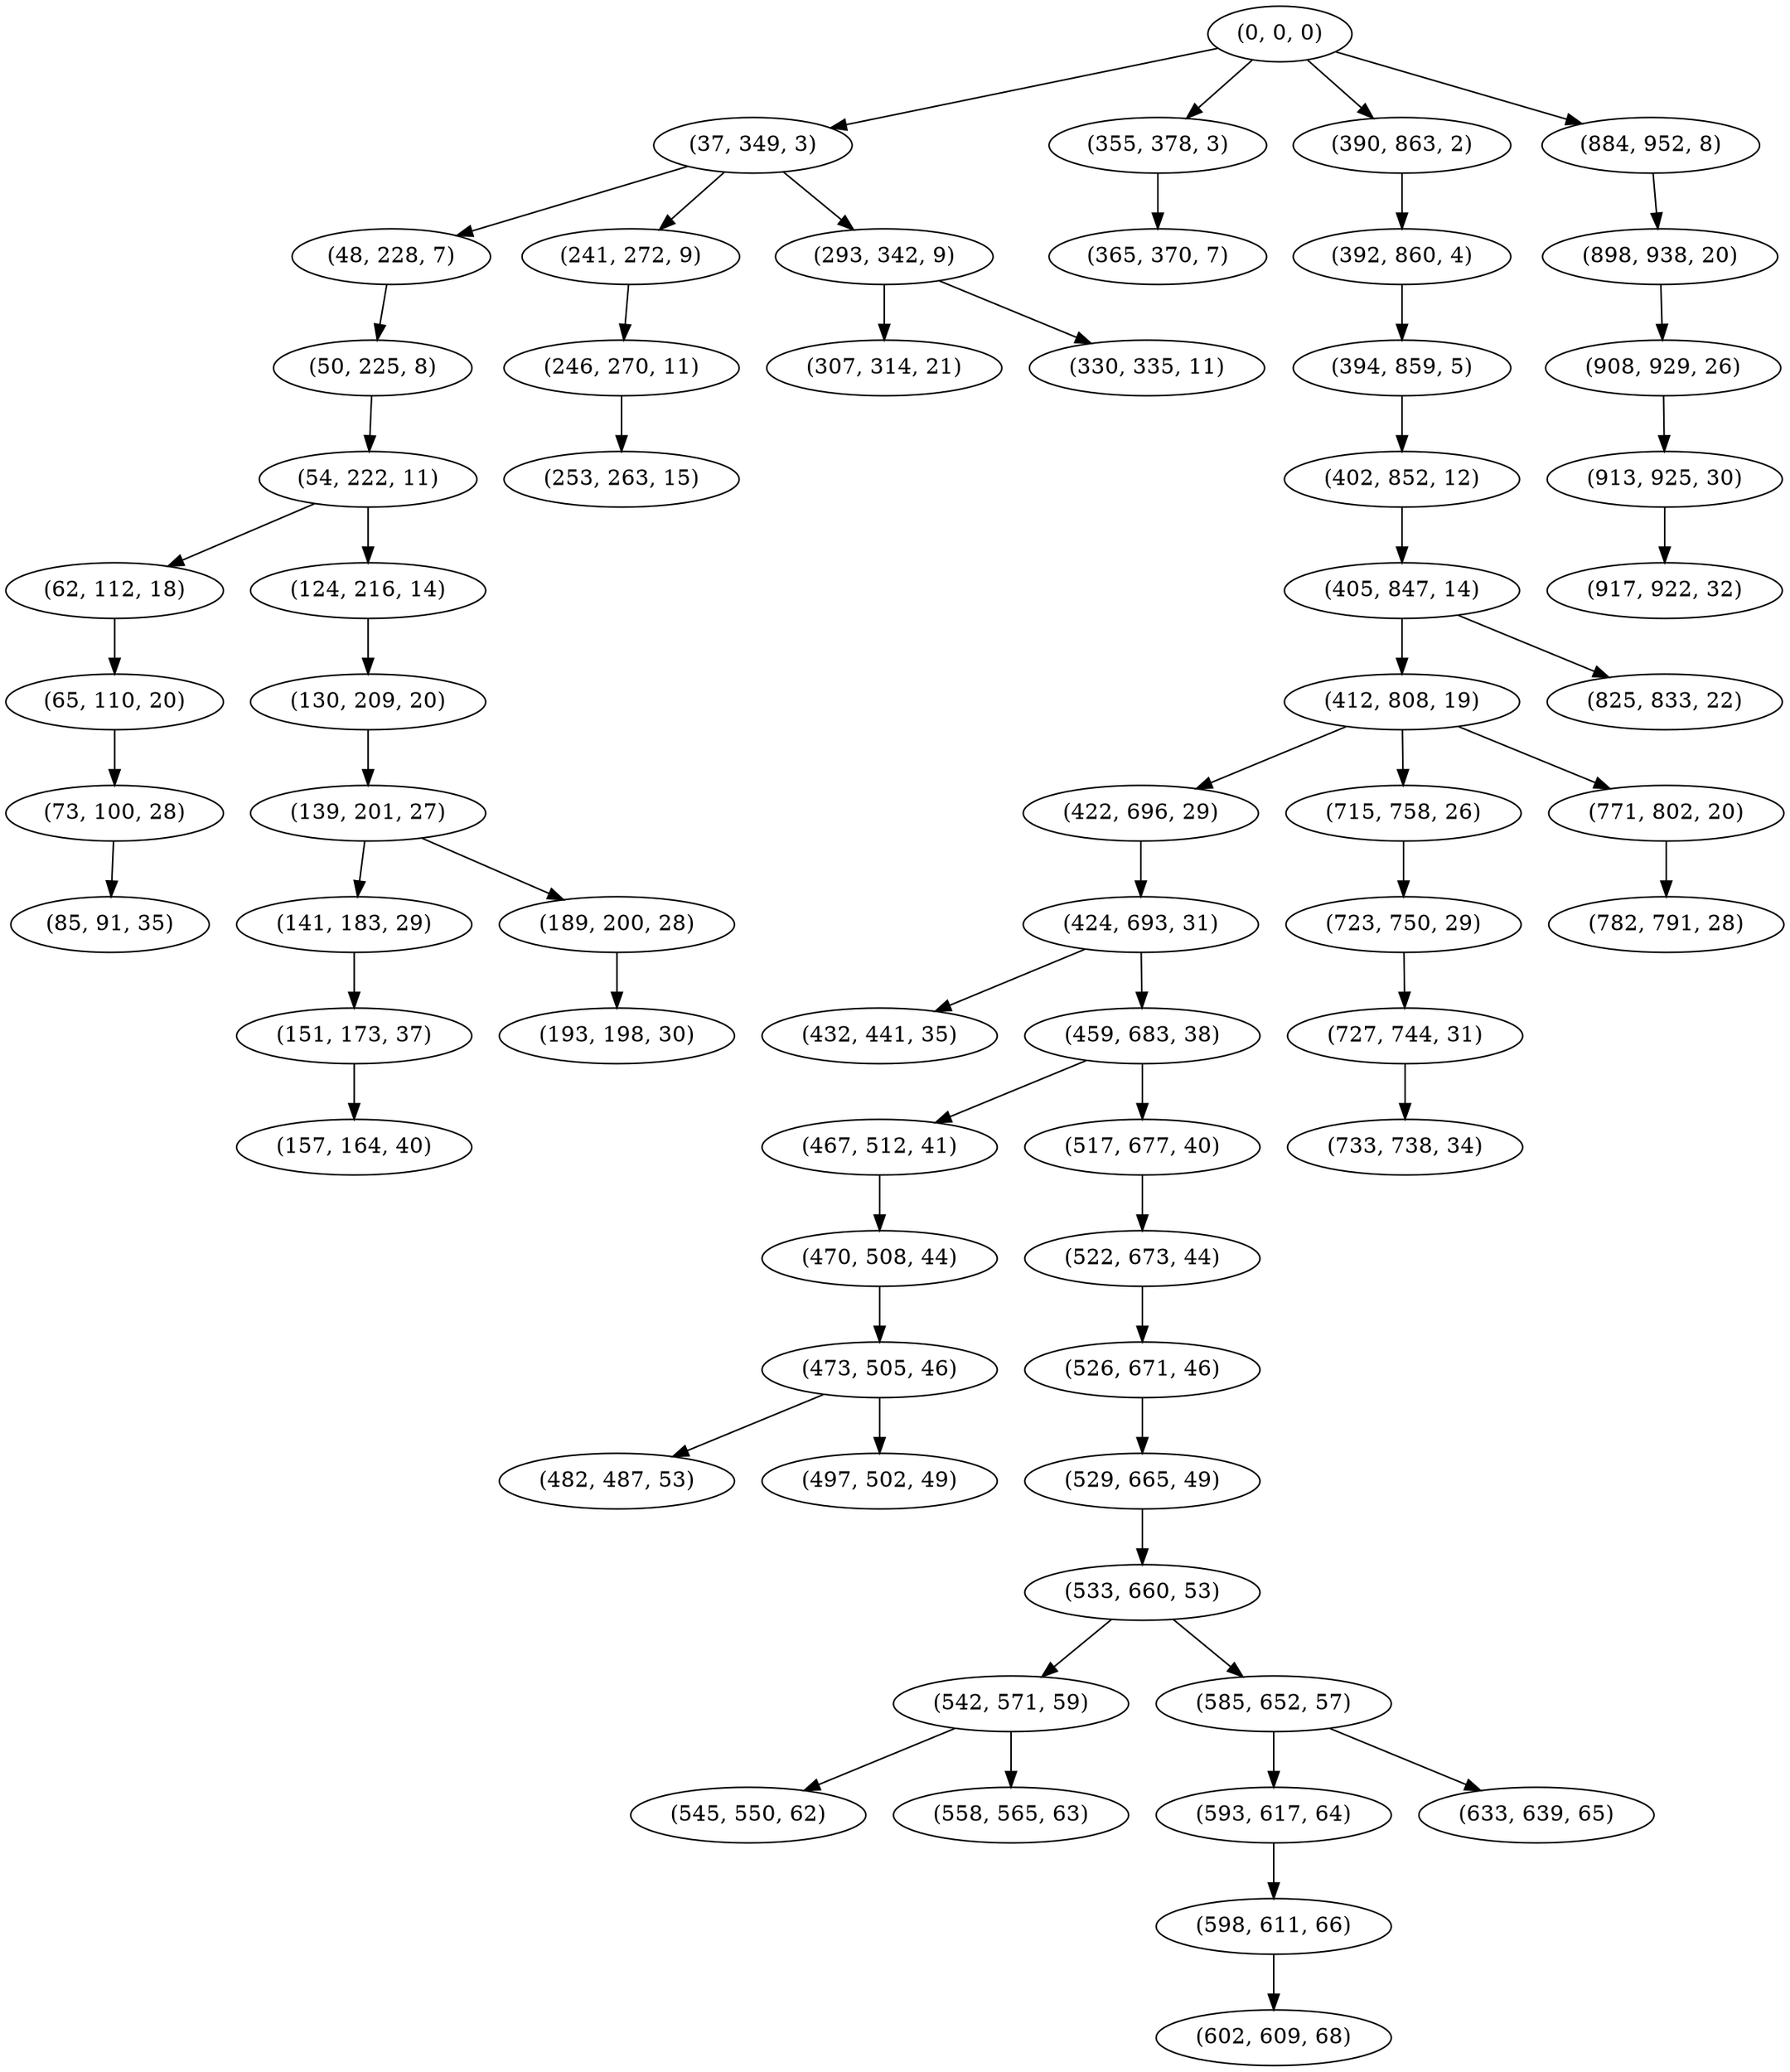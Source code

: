 digraph tree {
    "(0, 0, 0)";
    "(37, 349, 3)";
    "(48, 228, 7)";
    "(50, 225, 8)";
    "(54, 222, 11)";
    "(62, 112, 18)";
    "(65, 110, 20)";
    "(73, 100, 28)";
    "(85, 91, 35)";
    "(124, 216, 14)";
    "(130, 209, 20)";
    "(139, 201, 27)";
    "(141, 183, 29)";
    "(151, 173, 37)";
    "(157, 164, 40)";
    "(189, 200, 28)";
    "(193, 198, 30)";
    "(241, 272, 9)";
    "(246, 270, 11)";
    "(253, 263, 15)";
    "(293, 342, 9)";
    "(307, 314, 21)";
    "(330, 335, 11)";
    "(355, 378, 3)";
    "(365, 370, 7)";
    "(390, 863, 2)";
    "(392, 860, 4)";
    "(394, 859, 5)";
    "(402, 852, 12)";
    "(405, 847, 14)";
    "(412, 808, 19)";
    "(422, 696, 29)";
    "(424, 693, 31)";
    "(432, 441, 35)";
    "(459, 683, 38)";
    "(467, 512, 41)";
    "(470, 508, 44)";
    "(473, 505, 46)";
    "(482, 487, 53)";
    "(497, 502, 49)";
    "(517, 677, 40)";
    "(522, 673, 44)";
    "(526, 671, 46)";
    "(529, 665, 49)";
    "(533, 660, 53)";
    "(542, 571, 59)";
    "(545, 550, 62)";
    "(558, 565, 63)";
    "(585, 652, 57)";
    "(593, 617, 64)";
    "(598, 611, 66)";
    "(602, 609, 68)";
    "(633, 639, 65)";
    "(715, 758, 26)";
    "(723, 750, 29)";
    "(727, 744, 31)";
    "(733, 738, 34)";
    "(771, 802, 20)";
    "(782, 791, 28)";
    "(825, 833, 22)";
    "(884, 952, 8)";
    "(898, 938, 20)";
    "(908, 929, 26)";
    "(913, 925, 30)";
    "(917, 922, 32)";
    "(0, 0, 0)" -> "(37, 349, 3)";
    "(0, 0, 0)" -> "(355, 378, 3)";
    "(0, 0, 0)" -> "(390, 863, 2)";
    "(0, 0, 0)" -> "(884, 952, 8)";
    "(37, 349, 3)" -> "(48, 228, 7)";
    "(37, 349, 3)" -> "(241, 272, 9)";
    "(37, 349, 3)" -> "(293, 342, 9)";
    "(48, 228, 7)" -> "(50, 225, 8)";
    "(50, 225, 8)" -> "(54, 222, 11)";
    "(54, 222, 11)" -> "(62, 112, 18)";
    "(54, 222, 11)" -> "(124, 216, 14)";
    "(62, 112, 18)" -> "(65, 110, 20)";
    "(65, 110, 20)" -> "(73, 100, 28)";
    "(73, 100, 28)" -> "(85, 91, 35)";
    "(124, 216, 14)" -> "(130, 209, 20)";
    "(130, 209, 20)" -> "(139, 201, 27)";
    "(139, 201, 27)" -> "(141, 183, 29)";
    "(139, 201, 27)" -> "(189, 200, 28)";
    "(141, 183, 29)" -> "(151, 173, 37)";
    "(151, 173, 37)" -> "(157, 164, 40)";
    "(189, 200, 28)" -> "(193, 198, 30)";
    "(241, 272, 9)" -> "(246, 270, 11)";
    "(246, 270, 11)" -> "(253, 263, 15)";
    "(293, 342, 9)" -> "(307, 314, 21)";
    "(293, 342, 9)" -> "(330, 335, 11)";
    "(355, 378, 3)" -> "(365, 370, 7)";
    "(390, 863, 2)" -> "(392, 860, 4)";
    "(392, 860, 4)" -> "(394, 859, 5)";
    "(394, 859, 5)" -> "(402, 852, 12)";
    "(402, 852, 12)" -> "(405, 847, 14)";
    "(405, 847, 14)" -> "(412, 808, 19)";
    "(405, 847, 14)" -> "(825, 833, 22)";
    "(412, 808, 19)" -> "(422, 696, 29)";
    "(412, 808, 19)" -> "(715, 758, 26)";
    "(412, 808, 19)" -> "(771, 802, 20)";
    "(422, 696, 29)" -> "(424, 693, 31)";
    "(424, 693, 31)" -> "(432, 441, 35)";
    "(424, 693, 31)" -> "(459, 683, 38)";
    "(459, 683, 38)" -> "(467, 512, 41)";
    "(459, 683, 38)" -> "(517, 677, 40)";
    "(467, 512, 41)" -> "(470, 508, 44)";
    "(470, 508, 44)" -> "(473, 505, 46)";
    "(473, 505, 46)" -> "(482, 487, 53)";
    "(473, 505, 46)" -> "(497, 502, 49)";
    "(517, 677, 40)" -> "(522, 673, 44)";
    "(522, 673, 44)" -> "(526, 671, 46)";
    "(526, 671, 46)" -> "(529, 665, 49)";
    "(529, 665, 49)" -> "(533, 660, 53)";
    "(533, 660, 53)" -> "(542, 571, 59)";
    "(533, 660, 53)" -> "(585, 652, 57)";
    "(542, 571, 59)" -> "(545, 550, 62)";
    "(542, 571, 59)" -> "(558, 565, 63)";
    "(585, 652, 57)" -> "(593, 617, 64)";
    "(585, 652, 57)" -> "(633, 639, 65)";
    "(593, 617, 64)" -> "(598, 611, 66)";
    "(598, 611, 66)" -> "(602, 609, 68)";
    "(715, 758, 26)" -> "(723, 750, 29)";
    "(723, 750, 29)" -> "(727, 744, 31)";
    "(727, 744, 31)" -> "(733, 738, 34)";
    "(771, 802, 20)" -> "(782, 791, 28)";
    "(884, 952, 8)" -> "(898, 938, 20)";
    "(898, 938, 20)" -> "(908, 929, 26)";
    "(908, 929, 26)" -> "(913, 925, 30)";
    "(913, 925, 30)" -> "(917, 922, 32)";
}
